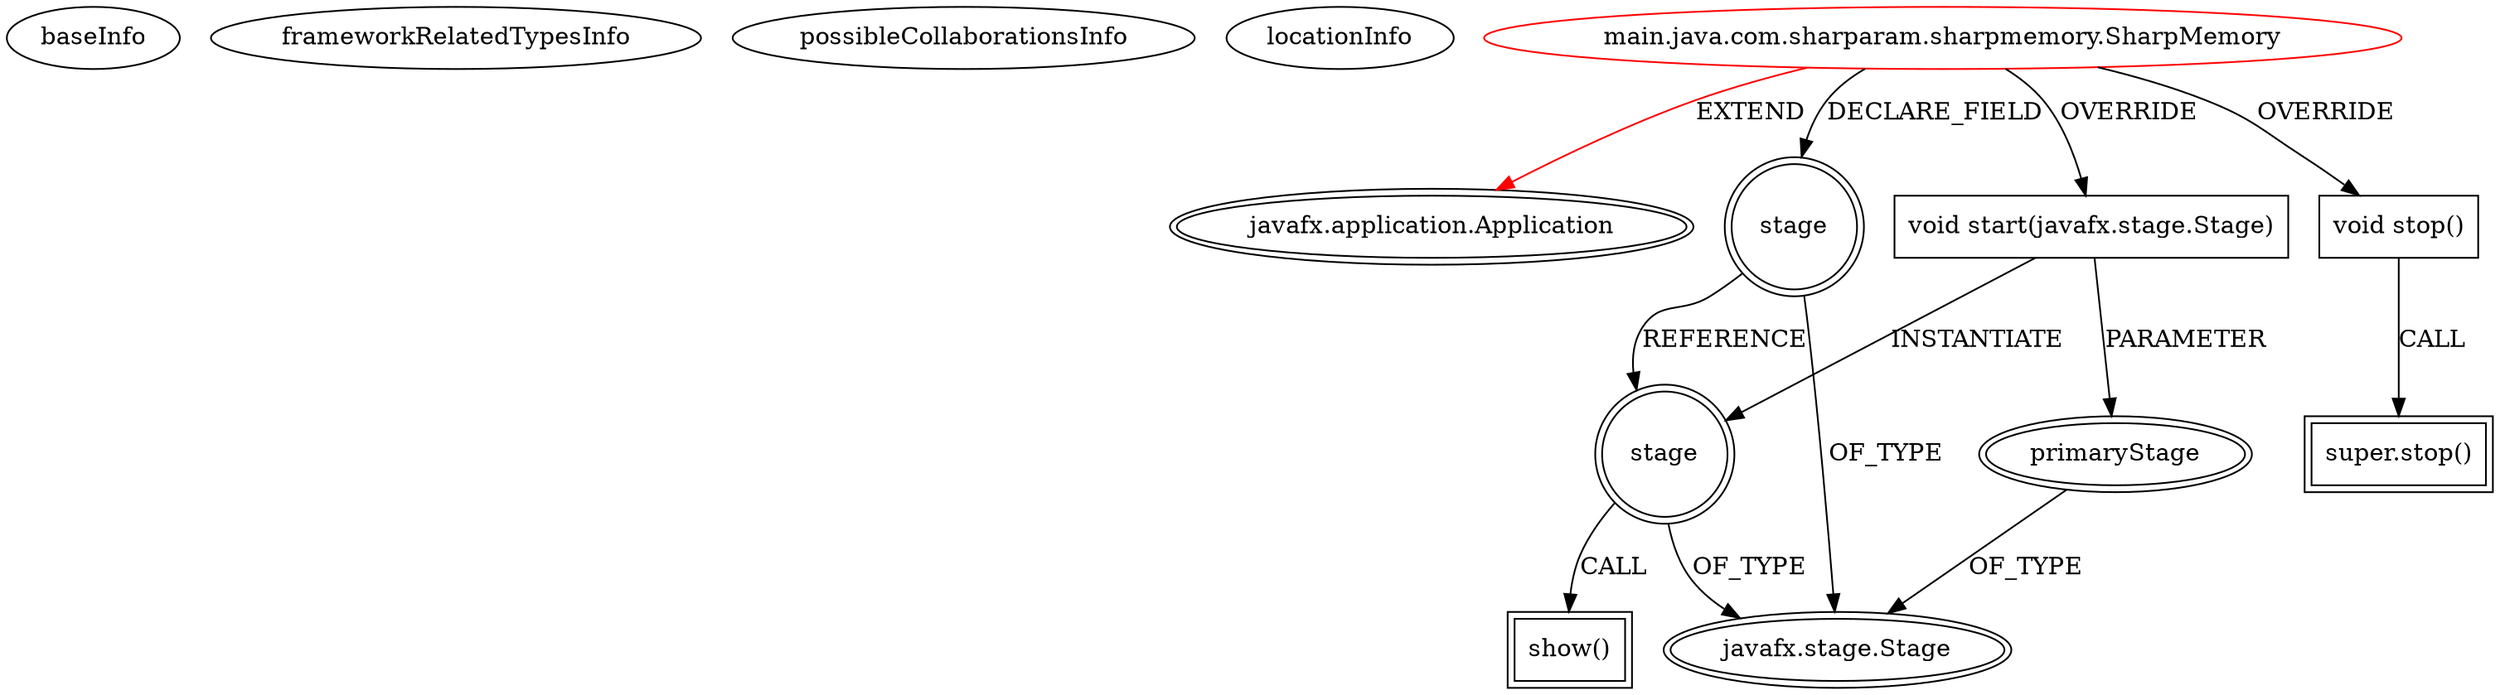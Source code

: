 digraph {
baseInfo[graphId=1214,category="extension_graph",isAnonymous=false,possibleRelation=false]
frameworkRelatedTypesInfo[0="javafx.application.Application"]
possibleCollaborationsInfo[]
locationInfo[projectName="Sharparam-SharpMemory",filePath="/Sharparam-SharpMemory/SharpMemory-master/src/main/java/com/sharparam/sharpmemory/SharpMemory.java",contextSignature="SharpMemory",graphId="1214"]
0[label="main.java.com.sharparam.sharpmemory.SharpMemory",vertexType="ROOT_CLIENT_CLASS_DECLARATION",isFrameworkType=false,color=red]
1[label="javafx.application.Application",vertexType="FRAMEWORK_CLASS_TYPE",isFrameworkType=true,peripheries=2]
2[label="stage",vertexType="FIELD_DECLARATION",isFrameworkType=true,peripheries=2,shape=circle]
3[label="javafx.stage.Stage",vertexType="FRAMEWORK_CLASS_TYPE",isFrameworkType=true,peripheries=2]
4[label="void start(javafx.stage.Stage)",vertexType="OVERRIDING_METHOD_DECLARATION",isFrameworkType=false,shape=box]
5[label="primaryStage",vertexType="PARAMETER_DECLARATION",isFrameworkType=true,peripheries=2]
7[label="stage",vertexType="VARIABLE_EXPRESION",isFrameworkType=true,peripheries=2,shape=circle]
8[label="show()",vertexType="INSIDE_CALL",isFrameworkType=true,peripheries=2,shape=box]
10[label="void stop()",vertexType="OVERRIDING_METHOD_DECLARATION",isFrameworkType=false,shape=box]
11[label="super.stop()",vertexType="SUPER_CALL",isFrameworkType=true,peripheries=2,shape=box]
0->1[label="EXTEND",color=red]
0->2[label="DECLARE_FIELD"]
2->3[label="OF_TYPE"]
0->4[label="OVERRIDE"]
5->3[label="OF_TYPE"]
4->5[label="PARAMETER"]
4->7[label="INSTANTIATE"]
2->7[label="REFERENCE"]
7->3[label="OF_TYPE"]
7->8[label="CALL"]
0->10[label="OVERRIDE"]
10->11[label="CALL"]
}
